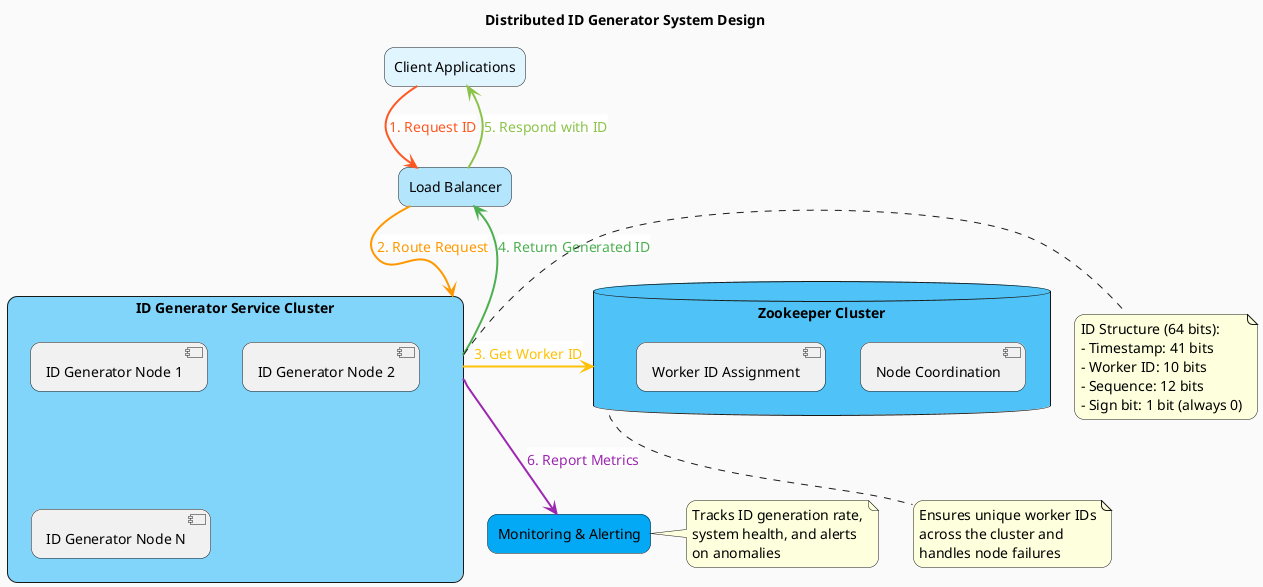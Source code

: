 @startuml Distributed ID Generator System Design
allowmixing

!define RECTANGLE class
!define STORAGE database

skinparam backgroundColor #FAFAFA
skinparam handwritten false
skinparam defaultFontName Arial
skinparam defaultFontSize 14
skinparam roundcorner 20
skinparam shadowing false

title Distributed ID Generator System Design

rectangle "Client Applications" as ClientApps #E1F5FE

rectangle "Load Balancer" as LB #B3E5FC

rectangle "ID Generator Service Cluster" as IDGenCluster #81D4FA {
    component "ID Generator Node 1" as IDGen1
    component "ID Generator Node 2" as IDGen2
    component "ID Generator Node N" as IDGenN
}

database "Zookeeper Cluster" as ZK #4FC3F7 {
    component "Node Coordination"
    component "Worker ID Assignment"
}

rectangle "Monitoring & Alerting" as Monitoring #03A9F4

ClientApps -[#FF5722,thickness=2]down-> LB : <back:#FFFFFF><color:#FF5722>1. Request ID</color></back>
LB -[#FF9800,thickness=2]down-> IDGenCluster : <back:#FFFFFF><color:#FF9800>2. Route Request</color></back>
IDGenCluster -[#FFC107,thickness=2]right-> ZK : <back:#FFFFFF><color:#FFC107>3. Get Worker ID</color></back>
IDGenCluster -[#4CAF50,thickness=2]up-> LB : <back:#FFFFFF><color:#4CAF50>4. Return Generated ID</color></back>
LB -[#8BC34A,thickness=2]up-> ClientApps : <back:#FFFFFF><color:#8BC34A>5. Respond with ID</color></back>
IDGenCluster -[#9C27B0,thickness=2]down-> Monitoring : <back:#FFFFFF><color:#9C27B0>6. Report Metrics</color></back>

note right of IDGenCluster
  ID Structure (64 bits):
  - Timestamp: 41 bits
  - Worker ID: 10 bits
  - Sequence: 12 bits
  - Sign bit: 1 bit (always 0)
end note

note bottom of ZK
  Ensures unique worker IDs
  across the cluster and
  handles node failures
end note

note right of Monitoring
  Tracks ID generation rate,
  system health, and alerts
  on anomalies
end note

@enduml
